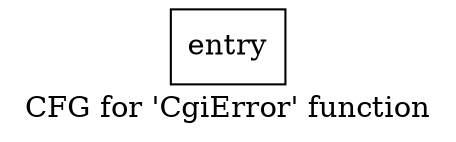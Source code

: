 digraph "CFG for 'CgiError' function" {
	label="CFG for 'CgiError' function";

	Node0x1c22880 [shape=record,label="{entry}"];
}

